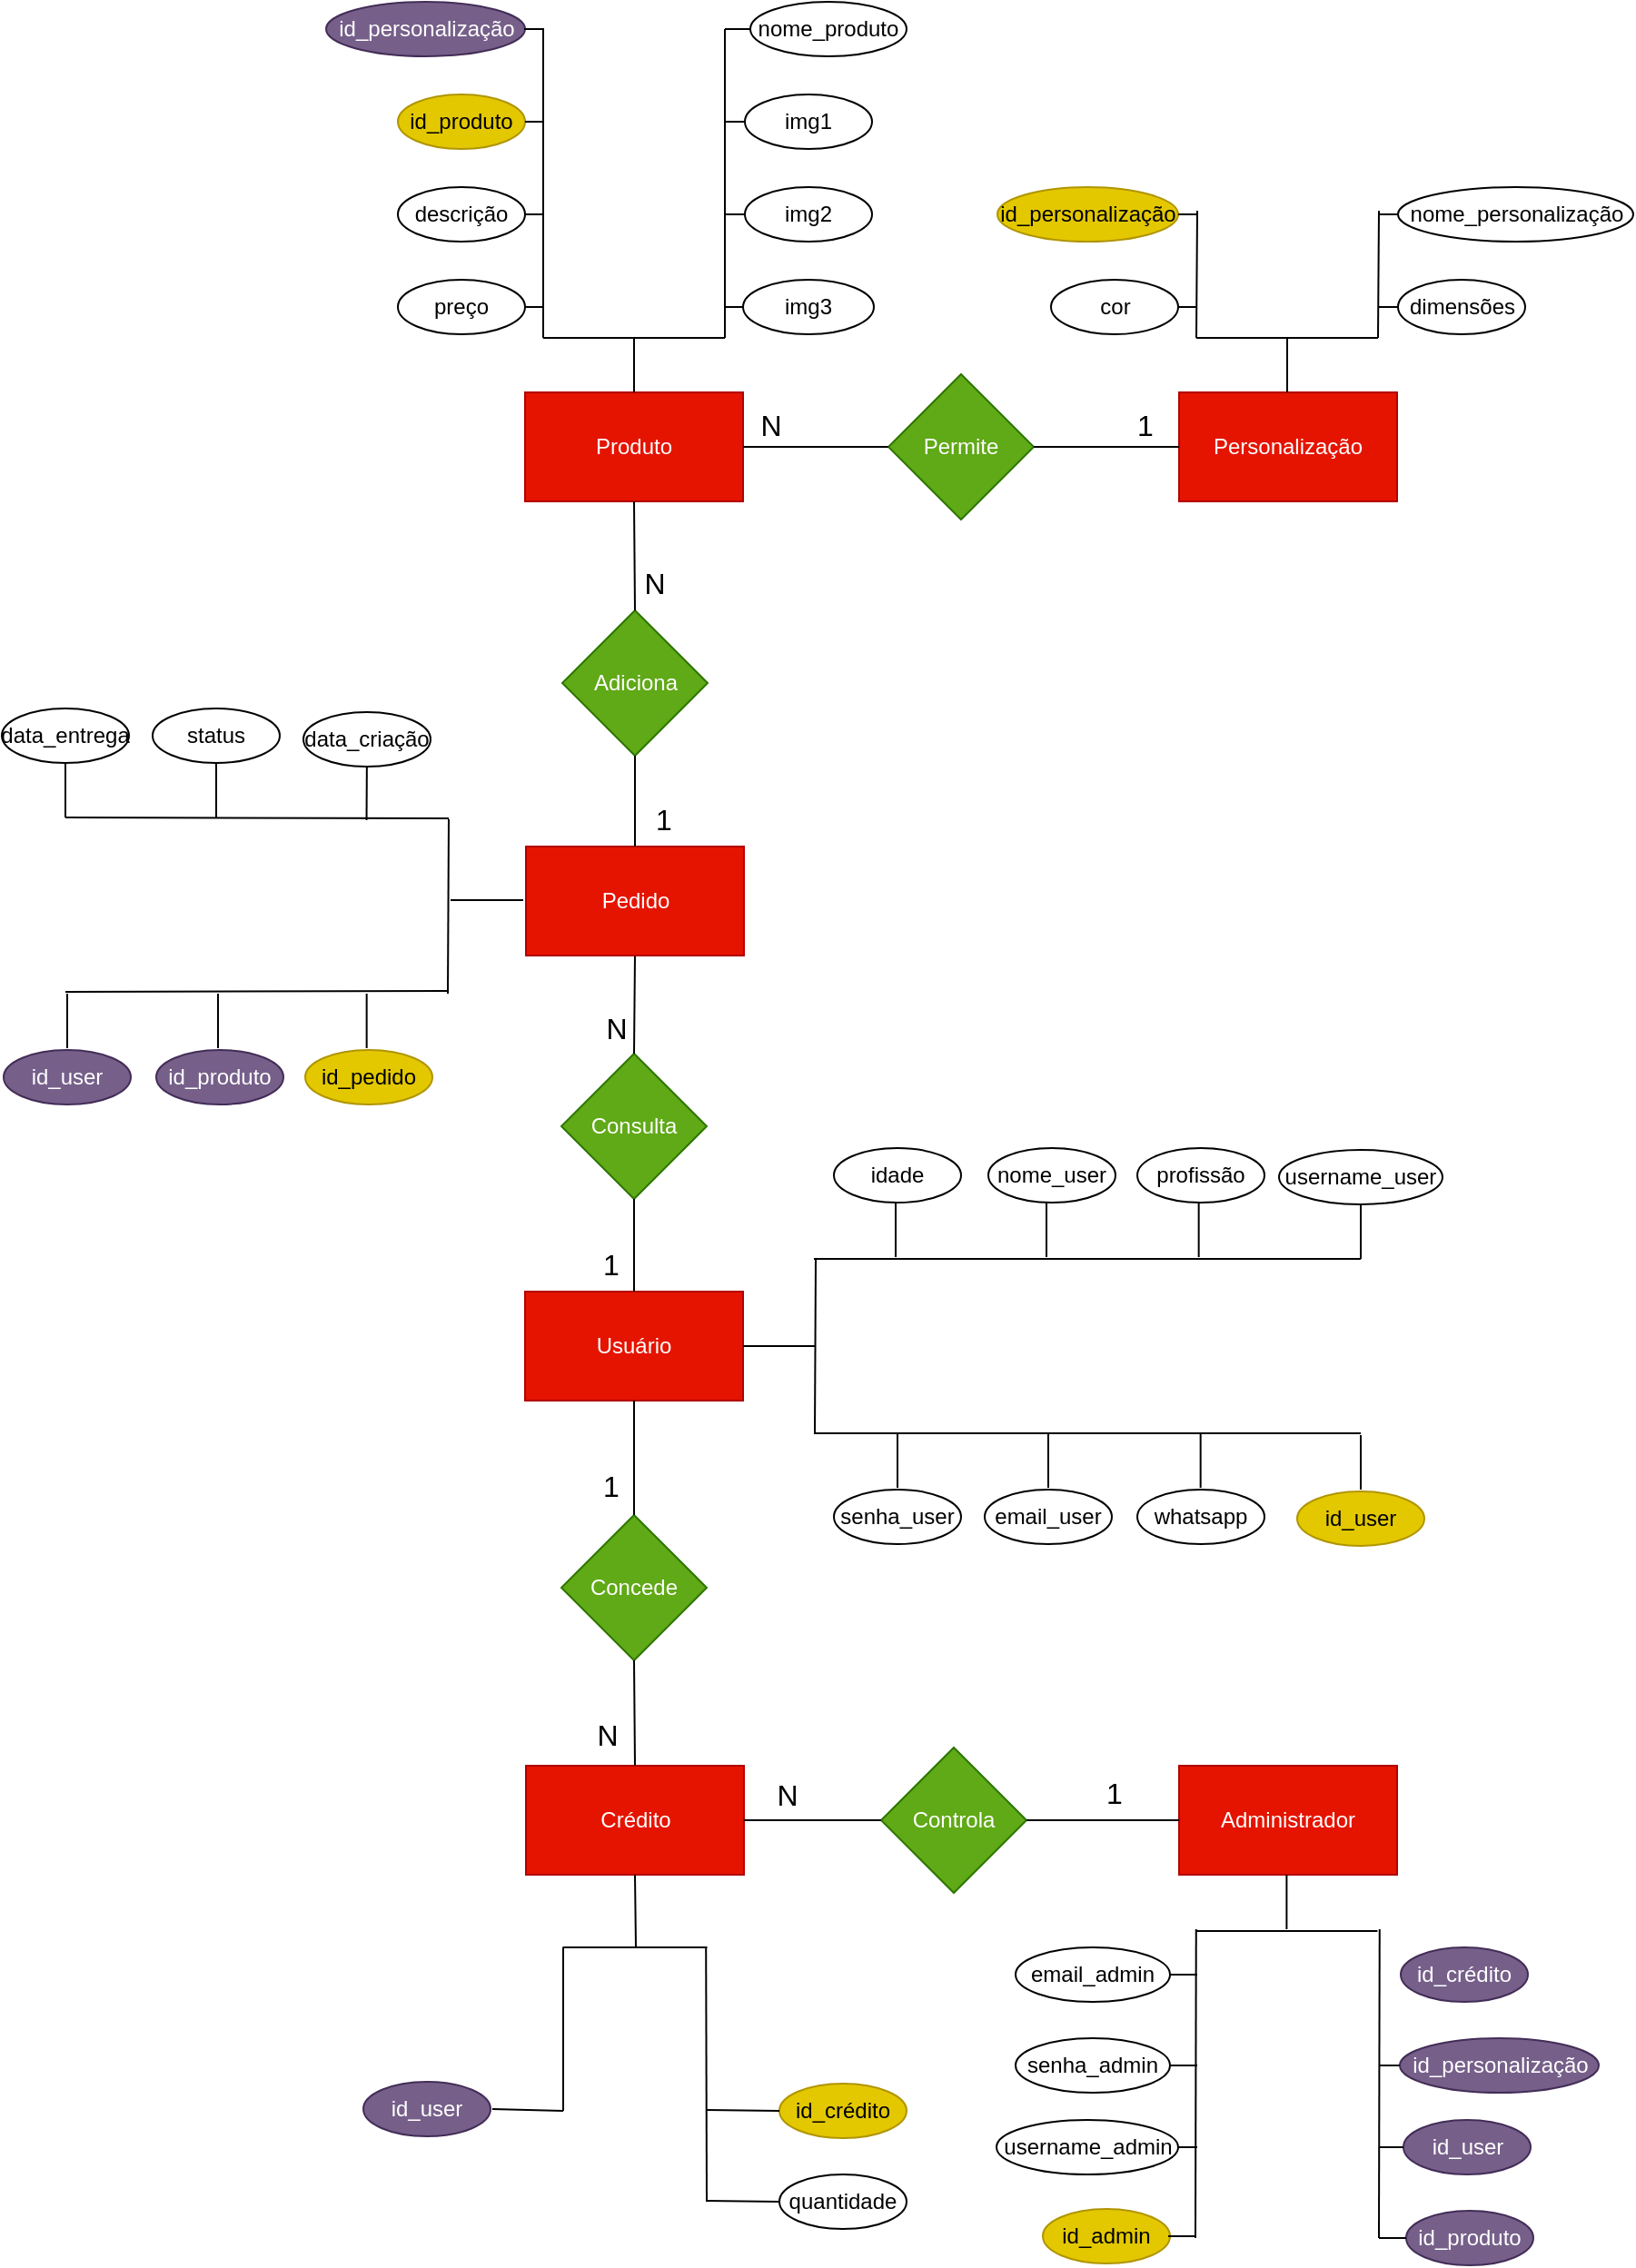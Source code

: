 <mxfile version="28.2.5">
  <diagram name="Página-1" id="x0EAJvNVMGjAKTITFKiO">
    <mxGraphModel dx="1438" dy="690" grid="1" gridSize="10" guides="1" tooltips="1" connect="1" arrows="1" fold="1" page="1" pageScale="1" pageWidth="827" pageHeight="1169" math="0" shadow="0">
      <root>
        <mxCell id="0" />
        <mxCell id="1" parent="0" />
        <mxCell id="lmmOF3_pl6mlVUFm9OXF-2" value="Produto" style="rounded=0;whiteSpace=wrap;html=1;fillColor=#e51400;fontColor=#ffffff;strokeColor=#B20000;" parent="1" vertex="1">
          <mxGeometry x="129" y="290" width="120" height="60" as="geometry" />
        </mxCell>
        <mxCell id="lmmOF3_pl6mlVUFm9OXF-3" value="Permite" style="rhombus;whiteSpace=wrap;html=1;fillColor=#60a917;fontColor=#ffffff;strokeColor=#2D7600;" parent="1" vertex="1">
          <mxGeometry x="329" y="280" width="80" height="80" as="geometry" />
        </mxCell>
        <mxCell id="lmmOF3_pl6mlVUFm9OXF-4" value="Personalização" style="rounded=0;whiteSpace=wrap;html=1;fillColor=#e51400;fontColor=#ffffff;strokeColor=#B20000;" parent="1" vertex="1">
          <mxGeometry x="489" y="290" width="120" height="60" as="geometry" />
        </mxCell>
        <mxCell id="lmmOF3_pl6mlVUFm9OXF-6" value="" style="endArrow=none;html=1;rounded=0;fontSize=12;startSize=8;endSize=8;curved=1;exitX=1;exitY=0.5;exitDx=0;exitDy=0;entryX=0;entryY=0.5;entryDx=0;entryDy=0;" parent="1" source="lmmOF3_pl6mlVUFm9OXF-2" target="lmmOF3_pl6mlVUFm9OXF-3" edge="1">
          <mxGeometry width="50" height="50" relative="1" as="geometry">
            <mxPoint x="379" y="430" as="sourcePoint" />
            <mxPoint x="429" y="380" as="targetPoint" />
          </mxGeometry>
        </mxCell>
        <mxCell id="lmmOF3_pl6mlVUFm9OXF-7" value="" style="endArrow=none;html=1;rounded=0;fontSize=12;startSize=8;endSize=8;curved=1;exitX=1;exitY=0.5;exitDx=0;exitDy=0;entryX=0;entryY=0.5;entryDx=0;entryDy=0;" parent="1" source="lmmOF3_pl6mlVUFm9OXF-3" target="lmmOF3_pl6mlVUFm9OXF-4" edge="1">
          <mxGeometry width="50" height="50" relative="1" as="geometry">
            <mxPoint x="379" y="430" as="sourcePoint" />
            <mxPoint x="429" y="380" as="targetPoint" />
          </mxGeometry>
        </mxCell>
        <mxCell id="lmmOF3_pl6mlVUFm9OXF-8" value="id_produto" style="ellipse;whiteSpace=wrap;html=1;fillColor=#e3c800;fontColor=#000000;strokeColor=#B09500;" parent="1" vertex="1">
          <mxGeometry x="59" y="126" width="70" height="30" as="geometry" />
        </mxCell>
        <mxCell id="lmmOF3_pl6mlVUFm9OXF-10" value="descrição" style="ellipse;whiteSpace=wrap;html=1;" parent="1" vertex="1">
          <mxGeometry x="59" y="177" width="70" height="30" as="geometry" />
        </mxCell>
        <mxCell id="lmmOF3_pl6mlVUFm9OXF-12" value="preço" style="ellipse;whiteSpace=wrap;html=1;" parent="1" vertex="1">
          <mxGeometry x="59" y="228" width="70" height="30" as="geometry" />
        </mxCell>
        <mxCell id="lmmOF3_pl6mlVUFm9OXF-15" value="" style="endArrow=none;html=1;rounded=0;fontSize=12;startSize=8;endSize=8;curved=1;exitX=0.5;exitY=0;exitDx=0;exitDy=0;" parent="1" source="lmmOF3_pl6mlVUFm9OXF-2" edge="1">
          <mxGeometry width="50" height="50" relative="1" as="geometry">
            <mxPoint x="379" y="340" as="sourcePoint" />
            <mxPoint x="189" y="260" as="targetPoint" />
          </mxGeometry>
        </mxCell>
        <mxCell id="lmmOF3_pl6mlVUFm9OXF-16" value="" style="endArrow=none;html=1;rounded=0;fontSize=12;startSize=8;endSize=8;curved=1;" parent="1" edge="1">
          <mxGeometry width="50" height="50" relative="1" as="geometry">
            <mxPoint x="239" y="260" as="sourcePoint" />
            <mxPoint x="139" y="260" as="targetPoint" />
          </mxGeometry>
        </mxCell>
        <mxCell id="lmmOF3_pl6mlVUFm9OXF-17" value="" style="endArrow=none;html=1;rounded=0;fontSize=12;startSize=8;endSize=8;curved=1;" parent="1" edge="1">
          <mxGeometry width="50" height="50" relative="1" as="geometry">
            <mxPoint x="139" y="260" as="sourcePoint" />
            <mxPoint x="139" y="90" as="targetPoint" />
          </mxGeometry>
        </mxCell>
        <mxCell id="lmmOF3_pl6mlVUFm9OXF-18" style="edgeStyle=none;curved=1;rounded=0;orthogonalLoop=1;jettySize=auto;html=1;exitX=0;exitY=1;exitDx=0;exitDy=0;fontSize=12;startSize=8;endSize=8;" parent="1" source="lmmOF3_pl6mlVUFm9OXF-12" target="lmmOF3_pl6mlVUFm9OXF-12" edge="1">
          <mxGeometry relative="1" as="geometry" />
        </mxCell>
        <mxCell id="lmmOF3_pl6mlVUFm9OXF-22" value="" style="endArrow=none;html=1;rounded=0;fontSize=12;startSize=8;endSize=8;curved=1;" parent="1" edge="1">
          <mxGeometry width="50" height="50" relative="1" as="geometry">
            <mxPoint x="239" y="260" as="sourcePoint" />
            <mxPoint x="239" y="90" as="targetPoint" />
          </mxGeometry>
        </mxCell>
        <mxCell id="lmmOF3_pl6mlVUFm9OXF-24" value="" style="endArrow=none;html=1;rounded=0;fontSize=12;startSize=8;endSize=8;curved=1;exitX=1;exitY=0.5;exitDx=0;exitDy=0;" parent="1" source="lmmOF3_pl6mlVUFm9OXF-8" edge="1">
          <mxGeometry width="50" height="50" relative="1" as="geometry">
            <mxPoint x="379" y="236" as="sourcePoint" />
            <mxPoint x="139" y="141" as="targetPoint" />
          </mxGeometry>
        </mxCell>
        <mxCell id="lmmOF3_pl6mlVUFm9OXF-27" value="" style="endArrow=none;html=1;rounded=0;fontSize=12;startSize=8;endSize=8;curved=1;exitX=1;exitY=0.5;exitDx=0;exitDy=0;" parent="1" source="lmmOF3_pl6mlVUFm9OXF-10" edge="1">
          <mxGeometry width="50" height="50" relative="1" as="geometry">
            <mxPoint x="119" y="190" as="sourcePoint" />
            <mxPoint x="139" y="192" as="targetPoint" />
          </mxGeometry>
        </mxCell>
        <mxCell id="lmmOF3_pl6mlVUFm9OXF-28" value="" style="endArrow=none;html=1;rounded=0;fontSize=12;startSize=8;endSize=8;curved=1;exitX=1;exitY=0.5;exitDx=0;exitDy=0;" parent="1" source="lmmOF3_pl6mlVUFm9OXF-12" edge="1">
          <mxGeometry width="50" height="50" relative="1" as="geometry">
            <mxPoint x="109" y="230" as="sourcePoint" />
            <mxPoint x="139" y="243" as="targetPoint" />
          </mxGeometry>
        </mxCell>
        <mxCell id="lmmOF3_pl6mlVUFm9OXF-29" value="img1" style="ellipse;whiteSpace=wrap;html=1;" parent="1" vertex="1">
          <mxGeometry x="250" y="126" width="70" height="30" as="geometry" />
        </mxCell>
        <mxCell id="lmmOF3_pl6mlVUFm9OXF-30" value="img2" style="ellipse;whiteSpace=wrap;html=1;" parent="1" vertex="1">
          <mxGeometry x="250" y="177" width="70" height="30" as="geometry" />
        </mxCell>
        <mxCell id="lmmOF3_pl6mlVUFm9OXF-31" value="img3" style="ellipse;whiteSpace=wrap;html=1;" parent="1" vertex="1">
          <mxGeometry x="249" y="228" width="72" height="30" as="geometry" />
        </mxCell>
        <mxCell id="lmmOF3_pl6mlVUFm9OXF-35" value="" style="endArrow=none;html=1;rounded=0;fontSize=12;startSize=8;endSize=8;curved=1;entryX=0;entryY=0.5;entryDx=0;entryDy=0;" parent="1" target="lmmOF3_pl6mlVUFm9OXF-29" edge="1">
          <mxGeometry width="50" height="50" relative="1" as="geometry">
            <mxPoint x="239" y="141" as="sourcePoint" />
            <mxPoint x="289" y="190" as="targetPoint" />
          </mxGeometry>
        </mxCell>
        <mxCell id="lmmOF3_pl6mlVUFm9OXF-36" value="" style="endArrow=none;html=1;rounded=0;fontSize=12;startSize=8;endSize=8;curved=1;entryX=0;entryY=0.5;entryDx=0;entryDy=0;" parent="1" target="lmmOF3_pl6mlVUFm9OXF-30" edge="1">
          <mxGeometry width="50" height="50" relative="1" as="geometry">
            <mxPoint x="239" y="192" as="sourcePoint" />
            <mxPoint x="289" y="190" as="targetPoint" />
          </mxGeometry>
        </mxCell>
        <mxCell id="lmmOF3_pl6mlVUFm9OXF-37" value="" style="endArrow=none;html=1;rounded=0;fontSize=12;startSize=8;endSize=8;curved=1;entryX=0;entryY=0.5;entryDx=0;entryDy=0;" parent="1" target="lmmOF3_pl6mlVUFm9OXF-31" edge="1">
          <mxGeometry width="50" height="50" relative="1" as="geometry">
            <mxPoint x="239" y="243" as="sourcePoint" />
            <mxPoint x="289" y="190" as="targetPoint" />
          </mxGeometry>
        </mxCell>
        <mxCell id="lmmOF3_pl6mlVUFm9OXF-39" value="id_personalização" style="ellipse;whiteSpace=wrap;html=1;fillColor=#e3c800;fontColor=#000000;strokeColor=#B09500;" parent="1" vertex="1">
          <mxGeometry x="389" y="177" width="99.5" height="30" as="geometry" />
        </mxCell>
        <mxCell id="lmmOF3_pl6mlVUFm9OXF-40" value="cor" style="ellipse;whiteSpace=wrap;html=1;" parent="1" vertex="1">
          <mxGeometry x="418.5" y="228" width="70" height="30" as="geometry" />
        </mxCell>
        <mxCell id="lmmOF3_pl6mlVUFm9OXF-41" value="" style="endArrow=none;html=1;rounded=0;fontSize=12;startSize=8;endSize=8;curved=1;exitX=0.5;exitY=0;exitDx=0;exitDy=0;" parent="1" edge="1">
          <mxGeometry width="50" height="50" relative="1" as="geometry">
            <mxPoint x="548.5" y="290" as="sourcePoint" />
            <mxPoint x="548.5" y="260" as="targetPoint" />
          </mxGeometry>
        </mxCell>
        <mxCell id="lmmOF3_pl6mlVUFm9OXF-42" value="" style="endArrow=none;html=1;rounded=0;fontSize=12;startSize=8;endSize=8;curved=1;" parent="1" edge="1">
          <mxGeometry width="50" height="50" relative="1" as="geometry">
            <mxPoint x="598.5" y="260" as="sourcePoint" />
            <mxPoint x="498.5" y="260" as="targetPoint" />
          </mxGeometry>
        </mxCell>
        <mxCell id="lmmOF3_pl6mlVUFm9OXF-43" value="" style="endArrow=none;html=1;rounded=0;fontSize=12;startSize=8;endSize=8;curved=1;" parent="1" edge="1">
          <mxGeometry width="50" height="50" relative="1" as="geometry">
            <mxPoint x="498.5" y="260" as="sourcePoint" />
            <mxPoint x="499" y="190" as="targetPoint" />
          </mxGeometry>
        </mxCell>
        <mxCell id="lmmOF3_pl6mlVUFm9OXF-44" style="edgeStyle=none;curved=1;rounded=0;orthogonalLoop=1;jettySize=auto;html=1;exitX=0;exitY=1;exitDx=0;exitDy=0;fontSize=12;startSize=8;endSize=8;" parent="1" source="lmmOF3_pl6mlVUFm9OXF-40" target="lmmOF3_pl6mlVUFm9OXF-40" edge="1">
          <mxGeometry relative="1" as="geometry" />
        </mxCell>
        <mxCell id="lmmOF3_pl6mlVUFm9OXF-45" value="" style="endArrow=none;html=1;rounded=0;fontSize=12;startSize=8;endSize=8;curved=1;" parent="1" edge="1">
          <mxGeometry width="50" height="50" relative="1" as="geometry">
            <mxPoint x="598.5" y="260" as="sourcePoint" />
            <mxPoint x="599" y="190" as="targetPoint" />
          </mxGeometry>
        </mxCell>
        <mxCell id="lmmOF3_pl6mlVUFm9OXF-47" value="" style="endArrow=none;html=1;rounded=0;fontSize=12;startSize=8;endSize=8;curved=1;exitX=1;exitY=0.5;exitDx=0;exitDy=0;" parent="1" source="lmmOF3_pl6mlVUFm9OXF-39" edge="1">
          <mxGeometry width="50" height="50" relative="1" as="geometry">
            <mxPoint x="478.5" y="190" as="sourcePoint" />
            <mxPoint x="498.5" y="192" as="targetPoint" />
          </mxGeometry>
        </mxCell>
        <mxCell id="lmmOF3_pl6mlVUFm9OXF-48" value="" style="endArrow=none;html=1;rounded=0;fontSize=12;startSize=8;endSize=8;curved=1;exitX=1;exitY=0.5;exitDx=0;exitDy=0;" parent="1" source="lmmOF3_pl6mlVUFm9OXF-40" edge="1">
          <mxGeometry width="50" height="50" relative="1" as="geometry">
            <mxPoint x="468.5" y="230" as="sourcePoint" />
            <mxPoint x="498.5" y="243" as="targetPoint" />
          </mxGeometry>
        </mxCell>
        <mxCell id="lmmOF3_pl6mlVUFm9OXF-49" value="id_personalização" style="ellipse;whiteSpace=wrap;html=1;fillColor=#76608a;fontColor=#ffffff;strokeColor=#432D57;" parent="1" vertex="1">
          <mxGeometry x="19.5" y="75" width="109.5" height="30" as="geometry" />
        </mxCell>
        <mxCell id="lmmOF3_pl6mlVUFm9OXF-50" value="nome_personalização" style="ellipse;whiteSpace=wrap;html=1;" parent="1" vertex="1">
          <mxGeometry x="609.5" y="177" width="129.5" height="30" as="geometry" />
        </mxCell>
        <mxCell id="lmmOF3_pl6mlVUFm9OXF-51" value="dimensões" style="ellipse;whiteSpace=wrap;html=1;" parent="1" vertex="1">
          <mxGeometry x="609.5" y="228" width="70" height="30" as="geometry" />
        </mxCell>
        <mxCell id="lmmOF3_pl6mlVUFm9OXF-52" value="" style="endArrow=none;html=1;rounded=0;fontSize=12;startSize=8;endSize=8;curved=1;entryX=0;entryY=0.5;entryDx=0;entryDy=0;" parent="1" edge="1">
          <mxGeometry width="50" height="50" relative="1" as="geometry">
            <mxPoint x="128.5" y="90" as="sourcePoint" />
            <mxPoint x="139.5" y="90" as="targetPoint" />
          </mxGeometry>
        </mxCell>
        <mxCell id="lmmOF3_pl6mlVUFm9OXF-53" value="" style="endArrow=none;html=1;rounded=0;fontSize=12;startSize=8;endSize=8;curved=1;entryX=0;entryY=0.5;entryDx=0;entryDy=0;" parent="1" target="lmmOF3_pl6mlVUFm9OXF-50" edge="1">
          <mxGeometry width="50" height="50" relative="1" as="geometry">
            <mxPoint x="598.5" y="192" as="sourcePoint" />
            <mxPoint x="648.5" y="190" as="targetPoint" />
          </mxGeometry>
        </mxCell>
        <mxCell id="lmmOF3_pl6mlVUFm9OXF-54" value="" style="endArrow=none;html=1;rounded=0;fontSize=12;startSize=8;endSize=8;curved=1;entryX=0;entryY=0.5;entryDx=0;entryDy=0;" parent="1" target="lmmOF3_pl6mlVUFm9OXF-51" edge="1">
          <mxGeometry width="50" height="50" relative="1" as="geometry">
            <mxPoint x="598.5" y="243" as="sourcePoint" />
            <mxPoint x="648.5" y="190" as="targetPoint" />
          </mxGeometry>
        </mxCell>
        <mxCell id="lmmOF3_pl6mlVUFm9OXF-56" value="Crédito" style="rounded=0;whiteSpace=wrap;html=1;fillColor=#e51400;fontColor=#ffffff;strokeColor=#B20000;" parent="1" vertex="1">
          <mxGeometry x="129.5" y="1046" width="120" height="60" as="geometry" />
        </mxCell>
        <mxCell id="lmmOF3_pl6mlVUFm9OXF-57" value="Administrador" style="rounded=0;whiteSpace=wrap;html=1;fillColor=#e51400;fontColor=#ffffff;strokeColor=#B20000;" parent="1" vertex="1">
          <mxGeometry x="489" y="1046" width="120" height="60" as="geometry" />
        </mxCell>
        <mxCell id="lmmOF3_pl6mlVUFm9OXF-58" value="Usuário" style="rounded=0;whiteSpace=wrap;html=1;fillColor=#e51400;fontColor=#ffffff;strokeColor=#B20000;" parent="1" vertex="1">
          <mxGeometry x="129" y="785" width="120" height="60" as="geometry" />
        </mxCell>
        <mxCell id="lmmOF3_pl6mlVUFm9OXF-59" value="Consulta" style="rhombus;whiteSpace=wrap;html=1;fillColor=#60a917;fontColor=#ffffff;strokeColor=#2D7600;" parent="1" vertex="1">
          <mxGeometry x="149" y="654" width="80" height="80" as="geometry" />
        </mxCell>
        <mxCell id="lmmOF3_pl6mlVUFm9OXF-60" value="Concede" style="rhombus;whiteSpace=wrap;html=1;fillColor=#60a917;fontColor=#ffffff;strokeColor=#2D7600;" parent="1" vertex="1">
          <mxGeometry x="149" y="908" width="80" height="80" as="geometry" />
        </mxCell>
        <mxCell id="lmmOF3_pl6mlVUFm9OXF-61" value="Controla" style="rhombus;whiteSpace=wrap;html=1;fillColor=#60a917;fontColor=#ffffff;strokeColor=#2D7600;" parent="1" vertex="1">
          <mxGeometry x="325" y="1036" width="80" height="80" as="geometry" />
        </mxCell>
        <mxCell id="lmmOF3_pl6mlVUFm9OXF-62" value="" style="endArrow=none;html=1;rounded=0;fontSize=12;startSize=8;endSize=8;curved=1;exitX=0.5;exitY=0;exitDx=0;exitDy=0;entryX=0.5;entryY=1;entryDx=0;entryDy=0;" parent="1" source="lmmOF3_pl6mlVUFm9OXF-59" target="lmmOF3_pl6mlVUFm9OXF-144" edge="1">
          <mxGeometry width="50" height="50" relative="1" as="geometry">
            <mxPoint x="369" y="470" as="sourcePoint" />
            <mxPoint x="419" y="420" as="targetPoint" />
          </mxGeometry>
        </mxCell>
        <mxCell id="lmmOF3_pl6mlVUFm9OXF-63" value="" style="endArrow=none;html=1;rounded=0;fontSize=12;startSize=8;endSize=8;curved=1;exitX=0.5;exitY=1;exitDx=0;exitDy=0;entryX=0.5;entryY=0;entryDx=0;entryDy=0;" parent="1" source="lmmOF3_pl6mlVUFm9OXF-59" target="lmmOF3_pl6mlVUFm9OXF-58" edge="1">
          <mxGeometry width="50" height="50" relative="1" as="geometry">
            <mxPoint x="369" y="716" as="sourcePoint" />
            <mxPoint x="419" y="666" as="targetPoint" />
          </mxGeometry>
        </mxCell>
        <mxCell id="lmmOF3_pl6mlVUFm9OXF-64" value="" style="endArrow=none;html=1;rounded=0;fontSize=12;startSize=8;endSize=8;curved=1;exitX=0.5;exitY=0;exitDx=0;exitDy=0;entryX=0.5;entryY=1;entryDx=0;entryDy=0;" parent="1" source="lmmOF3_pl6mlVUFm9OXF-60" target="lmmOF3_pl6mlVUFm9OXF-58" edge="1">
          <mxGeometry width="50" height="50" relative="1" as="geometry">
            <mxPoint x="369" y="946" as="sourcePoint" />
            <mxPoint x="419" y="896" as="targetPoint" />
          </mxGeometry>
        </mxCell>
        <mxCell id="lmmOF3_pl6mlVUFm9OXF-65" value="" style="endArrow=none;html=1;rounded=0;fontSize=12;startSize=8;endSize=8;curved=1;exitX=0.5;exitY=1;exitDx=0;exitDy=0;entryX=0.5;entryY=0;entryDx=0;entryDy=0;" parent="1" source="lmmOF3_pl6mlVUFm9OXF-60" target="lmmOF3_pl6mlVUFm9OXF-56" edge="1">
          <mxGeometry width="50" height="50" relative="1" as="geometry">
            <mxPoint x="369" y="946" as="sourcePoint" />
            <mxPoint x="419" y="896" as="targetPoint" />
          </mxGeometry>
        </mxCell>
        <mxCell id="lmmOF3_pl6mlVUFm9OXF-66" value="" style="endArrow=none;html=1;rounded=0;fontSize=12;startSize=8;endSize=8;curved=1;exitX=1;exitY=0.5;exitDx=0;exitDy=0;entryX=0;entryY=0.5;entryDx=0;entryDy=0;" parent="1" source="lmmOF3_pl6mlVUFm9OXF-56" target="lmmOF3_pl6mlVUFm9OXF-61" edge="1">
          <mxGeometry width="50" height="50" relative="1" as="geometry">
            <mxPoint x="369" y="946" as="sourcePoint" />
            <mxPoint x="419" y="896" as="targetPoint" />
          </mxGeometry>
        </mxCell>
        <mxCell id="lmmOF3_pl6mlVUFm9OXF-67" value="" style="endArrow=none;html=1;rounded=0;fontSize=12;startSize=8;endSize=8;curved=1;exitX=1;exitY=0.5;exitDx=0;exitDy=0;entryX=0;entryY=0.5;entryDx=0;entryDy=0;" parent="1" source="lmmOF3_pl6mlVUFm9OXF-61" target="lmmOF3_pl6mlVUFm9OXF-57" edge="1">
          <mxGeometry width="50" height="50" relative="1" as="geometry">
            <mxPoint x="369" y="946" as="sourcePoint" />
            <mxPoint x="419" y="896" as="targetPoint" />
          </mxGeometry>
        </mxCell>
        <mxCell id="lmmOF3_pl6mlVUFm9OXF-68" value="N" style="text;html=1;align=center;verticalAlign=middle;resizable=0;points=[];autosize=1;strokeColor=none;fillColor=none;fontSize=16;" parent="1" vertex="1">
          <mxGeometry x="253" y="1047" width="40" height="30" as="geometry" />
        </mxCell>
        <mxCell id="lmmOF3_pl6mlVUFm9OXF-69" value="1" style="text;html=1;align=center;verticalAlign=middle;resizable=0;points=[];autosize=1;strokeColor=none;fillColor=none;fontSize=16;" parent="1" vertex="1">
          <mxGeometry x="438" y="1046" width="30" height="30" as="geometry" />
        </mxCell>
        <mxCell id="lmmOF3_pl6mlVUFm9OXF-70" value="N" style="text;html=1;align=center;verticalAlign=middle;resizable=0;points=[];autosize=1;strokeColor=none;fillColor=none;fontSize=16;" parent="1" vertex="1">
          <mxGeometry x="154" y="1014" width="40" height="30" as="geometry" />
        </mxCell>
        <mxCell id="lmmOF3_pl6mlVUFm9OXF-71" value="1" style="text;html=1;align=center;verticalAlign=middle;resizable=0;points=[];autosize=1;strokeColor=none;fillColor=none;fontSize=16;" parent="1" vertex="1">
          <mxGeometry x="161" y="877" width="30" height="30" as="geometry" />
        </mxCell>
        <mxCell id="lmmOF3_pl6mlVUFm9OXF-72" value="1" style="text;html=1;align=center;verticalAlign=middle;resizable=0;points=[];autosize=1;strokeColor=none;fillColor=none;fontSize=16;" parent="1" vertex="1">
          <mxGeometry x="161" y="755" width="30" height="30" as="geometry" />
        </mxCell>
        <mxCell id="lmmOF3_pl6mlVUFm9OXF-73" value="N" style="text;html=1;align=center;verticalAlign=middle;resizable=0;points=[];autosize=1;strokeColor=none;fillColor=none;fontSize=16;" parent="1" vertex="1">
          <mxGeometry x="159" y="625" width="40" height="30" as="geometry" />
        </mxCell>
        <mxCell id="lmmOF3_pl6mlVUFm9OXF-74" value="N" style="text;html=1;align=center;verticalAlign=middle;resizable=0;points=[];autosize=1;strokeColor=none;fillColor=none;fontSize=16;" parent="1" vertex="1">
          <mxGeometry x="244" y="293" width="40" height="30" as="geometry" />
        </mxCell>
        <mxCell id="lmmOF3_pl6mlVUFm9OXF-75" value="1" style="text;html=1;align=center;verticalAlign=middle;resizable=0;points=[];autosize=1;strokeColor=none;fillColor=none;fontSize=16;" parent="1" vertex="1">
          <mxGeometry x="455" y="293" width="30" height="30" as="geometry" />
        </mxCell>
        <mxCell id="lmmOF3_pl6mlVUFm9OXF-77" value="" style="endArrow=none;html=1;rounded=0;fontSize=12;startSize=8;endSize=8;curved=1;exitX=0.5;exitY=1;exitDx=0;exitDy=0;" parent="1" source="lmmOF3_pl6mlVUFm9OXF-56" edge="1">
          <mxGeometry width="50" height="50" relative="1" as="geometry">
            <mxPoint x="191" y="1136" as="sourcePoint" />
            <mxPoint x="190" y="1146" as="targetPoint" />
          </mxGeometry>
        </mxCell>
        <mxCell id="lmmOF3_pl6mlVUFm9OXF-78" value="" style="endArrow=none;html=1;rounded=0;fontSize=12;startSize=8;endSize=8;curved=1;" parent="1" edge="1">
          <mxGeometry width="50" height="50" relative="1" as="geometry">
            <mxPoint x="229.25" y="1146" as="sourcePoint" />
            <mxPoint x="149.75" y="1146" as="targetPoint" />
          </mxGeometry>
        </mxCell>
        <mxCell id="lmmOF3_pl6mlVUFm9OXF-80" value="" style="endArrow=none;html=1;rounded=0;fontSize=12;startSize=8;endSize=8;curved=1;" parent="1" edge="1">
          <mxGeometry width="50" height="50" relative="1" as="geometry">
            <mxPoint x="150" y="1146" as="sourcePoint" />
            <mxPoint x="150" y="1236" as="targetPoint" />
          </mxGeometry>
        </mxCell>
        <mxCell id="lmmOF3_pl6mlVUFm9OXF-81" value="" style="endArrow=none;html=1;rounded=0;fontSize=12;startSize=8;endSize=8;curved=1;" parent="1" edge="1">
          <mxGeometry width="50" height="50" relative="1" as="geometry">
            <mxPoint x="228.6" y="1146" as="sourcePoint" />
            <mxPoint x="229" y="1286" as="targetPoint" />
          </mxGeometry>
        </mxCell>
        <mxCell id="lmmOF3_pl6mlVUFm9OXF-82" value="id_user" style="ellipse;whiteSpace=wrap;html=1;fillColor=#76608a;fontColor=#ffffff;strokeColor=#432D57;" parent="1" vertex="1">
          <mxGeometry x="40" y="1220" width="70" height="30" as="geometry" />
        </mxCell>
        <mxCell id="lmmOF3_pl6mlVUFm9OXF-83" value="id_crédito" style="ellipse;whiteSpace=wrap;html=1;fillColor=#e3c800;fontColor=#000000;strokeColor=#B09500;" parent="1" vertex="1">
          <mxGeometry x="269" y="1221" width="70" height="30" as="geometry" />
        </mxCell>
        <mxCell id="lmmOF3_pl6mlVUFm9OXF-85" value="" style="endArrow=none;html=1;rounded=0;fontSize=12;startSize=8;endSize=8;curved=1;entryX=1;entryY=0.5;entryDx=0;entryDy=0;" parent="1" target="lmmOF3_pl6mlVUFm9OXF-58" edge="1">
          <mxGeometry width="50" height="50" relative="1" as="geometry">
            <mxPoint x="289" y="815" as="sourcePoint" />
            <mxPoint x="439" y="1006" as="targetPoint" />
          </mxGeometry>
        </mxCell>
        <mxCell id="lmmOF3_pl6mlVUFm9OXF-86" value="" style="endArrow=none;html=1;rounded=0;fontSize=12;startSize=8;endSize=8;curved=1;" parent="1" edge="1">
          <mxGeometry width="50" height="50" relative="1" as="geometry">
            <mxPoint x="288.5" y="863" as="sourcePoint" />
            <mxPoint x="289" y="767" as="targetPoint" />
          </mxGeometry>
        </mxCell>
        <mxCell id="lmmOF3_pl6mlVUFm9OXF-87" value="id_user" style="ellipse;whiteSpace=wrap;html=1;fillColor=#e3c800;fontColor=#000000;strokeColor=#B09500;" parent="1" vertex="1">
          <mxGeometry x="554" y="895" width="70" height="30" as="geometry" />
        </mxCell>
        <mxCell id="lmmOF3_pl6mlVUFm9OXF-88" value="email_user" style="ellipse;whiteSpace=wrap;html=1;" parent="1" vertex="1">
          <mxGeometry x="382" y="894" width="70" height="30" as="geometry" />
        </mxCell>
        <mxCell id="lmmOF3_pl6mlVUFm9OXF-89" value="nome_user" style="ellipse;whiteSpace=wrap;html=1;" parent="1" vertex="1">
          <mxGeometry x="384" y="706" width="70" height="30" as="geometry" />
        </mxCell>
        <mxCell id="lmmOF3_pl6mlVUFm9OXF-90" value="whatsapp" style="ellipse;whiteSpace=wrap;html=1;" parent="1" vertex="1">
          <mxGeometry x="466" y="894" width="70" height="30" as="geometry" />
        </mxCell>
        <mxCell id="lmmOF3_pl6mlVUFm9OXF-91" value="senha_user" style="ellipse;whiteSpace=wrap;html=1;" parent="1" vertex="1">
          <mxGeometry x="299" y="894" width="70" height="30" as="geometry" />
        </mxCell>
        <mxCell id="lmmOF3_pl6mlVUFm9OXF-92" value="idade" style="ellipse;whiteSpace=wrap;html=1;" parent="1" vertex="1">
          <mxGeometry x="299" y="706" width="70" height="30" as="geometry" />
        </mxCell>
        <mxCell id="lmmOF3_pl6mlVUFm9OXF-95" value="nome_produto" style="ellipse;whiteSpace=wrap;html=1;" parent="1" vertex="1">
          <mxGeometry x="253" y="75" width="86" height="30" as="geometry" />
        </mxCell>
        <mxCell id="lmmOF3_pl6mlVUFm9OXF-96" value="" style="endArrow=none;html=1;rounded=0;fontSize=12;startSize=8;endSize=8;curved=1;entryX=0;entryY=0.5;entryDx=0;entryDy=0;" parent="1" target="lmmOF3_pl6mlVUFm9OXF-95" edge="1">
          <mxGeometry width="50" height="50" relative="1" as="geometry">
            <mxPoint x="239" y="90" as="sourcePoint" />
            <mxPoint x="279" y="85" as="targetPoint" />
          </mxGeometry>
        </mxCell>
        <mxCell id="lmmOF3_pl6mlVUFm9OXF-97" value="" style="endArrow=none;html=1;rounded=0;fontSize=12;startSize=8;endSize=8;curved=1;" parent="1" edge="1">
          <mxGeometry width="50" height="50" relative="1" as="geometry">
            <mxPoint x="589" y="863" as="sourcePoint" />
            <mxPoint x="288" y="863" as="targetPoint" />
          </mxGeometry>
        </mxCell>
        <mxCell id="lmmOF3_pl6mlVUFm9OXF-102" value="" style="endArrow=none;html=1;rounded=0;fontSize=12;startSize=8;endSize=8;curved=1;exitX=0.5;exitY=1;exitDx=0;exitDy=0;" parent="1" edge="1">
          <mxGeometry width="50" height="50" relative="1" as="geometry">
            <mxPoint x="334" y="863" as="sourcePoint" />
            <mxPoint x="334" y="893" as="targetPoint" />
          </mxGeometry>
        </mxCell>
        <mxCell id="lmmOF3_pl6mlVUFm9OXF-104" value="" style="endArrow=none;html=1;rounded=0;fontSize=12;startSize=8;endSize=8;curved=1;exitX=0.5;exitY=1;exitDx=0;exitDy=0;" parent="1" edge="1">
          <mxGeometry width="50" height="50" relative="1" as="geometry">
            <mxPoint x="417" y="863" as="sourcePoint" />
            <mxPoint x="417" y="893" as="targetPoint" />
          </mxGeometry>
        </mxCell>
        <mxCell id="lmmOF3_pl6mlVUFm9OXF-105" value="" style="endArrow=none;html=1;rounded=0;fontSize=12;startSize=8;endSize=8;curved=1;exitX=0.5;exitY=1;exitDx=0;exitDy=0;" parent="1" edge="1">
          <mxGeometry width="50" height="50" relative="1" as="geometry">
            <mxPoint x="500.83" y="863" as="sourcePoint" />
            <mxPoint x="500.83" y="893" as="targetPoint" />
          </mxGeometry>
        </mxCell>
        <mxCell id="lmmOF3_pl6mlVUFm9OXF-106" value="" style="endArrow=none;html=1;rounded=0;fontSize=12;startSize=8;endSize=8;curved=1;exitX=0.5;exitY=1;exitDx=0;exitDy=0;" parent="1" edge="1">
          <mxGeometry width="50" height="50" relative="1" as="geometry">
            <mxPoint x="589" y="864" as="sourcePoint" />
            <mxPoint x="589" y="894" as="targetPoint" />
          </mxGeometry>
        </mxCell>
        <mxCell id="lmmOF3_pl6mlVUFm9OXF-108" value="" style="endArrow=none;html=1;rounded=0;fontSize=12;startSize=8;endSize=8;curved=1;exitX=0.5;exitY=1;exitDx=0;exitDy=0;" parent="1" edge="1">
          <mxGeometry width="50" height="50" relative="1" as="geometry">
            <mxPoint x="333" y="736" as="sourcePoint" />
            <mxPoint x="333" y="766" as="targetPoint" />
          </mxGeometry>
        </mxCell>
        <mxCell id="lmmOF3_pl6mlVUFm9OXF-109" value="" style="endArrow=none;html=1;rounded=0;fontSize=12;startSize=8;endSize=8;curved=1;exitX=0.5;exitY=1;exitDx=0;exitDy=0;" parent="1" edge="1">
          <mxGeometry width="50" height="50" relative="1" as="geometry">
            <mxPoint x="416" y="736" as="sourcePoint" />
            <mxPoint x="416" y="766" as="targetPoint" />
          </mxGeometry>
        </mxCell>
        <mxCell id="lmmOF3_pl6mlVUFm9OXF-110" value="" style="endArrow=none;html=1;rounded=0;fontSize=12;startSize=8;endSize=8;curved=1;exitX=0.5;exitY=1;exitDx=0;exitDy=0;" parent="1" edge="1">
          <mxGeometry width="50" height="50" relative="1" as="geometry">
            <mxPoint x="499.83" y="736" as="sourcePoint" />
            <mxPoint x="499.83" y="766" as="targetPoint" />
          </mxGeometry>
        </mxCell>
        <mxCell id="lmmOF3_pl6mlVUFm9OXF-112" value="profissão" style="ellipse;whiteSpace=wrap;html=1;" parent="1" vertex="1">
          <mxGeometry x="466" y="706" width="70" height="30" as="geometry" />
        </mxCell>
        <mxCell id="lmmOF3_pl6mlVUFm9OXF-113" value="" style="endArrow=none;html=1;rounded=0;fontSize=12;startSize=8;endSize=8;curved=1;exitX=1;exitY=0.5;exitDx=0;exitDy=0;" parent="1" edge="1">
          <mxGeometry width="50" height="50" relative="1" as="geometry">
            <mxPoint x="111" y="1235" as="sourcePoint" />
            <mxPoint x="150" y="1236" as="targetPoint" />
          </mxGeometry>
        </mxCell>
        <mxCell id="lmmOF3_pl6mlVUFm9OXF-114" value="" style="endArrow=none;html=1;rounded=0;fontSize=12;startSize=8;endSize=8;curved=1;exitX=1;exitY=0.5;exitDx=0;exitDy=0;entryX=0;entryY=0.5;entryDx=0;entryDy=0;" parent="1" target="lmmOF3_pl6mlVUFm9OXF-83" edge="1">
          <mxGeometry width="50" height="50" relative="1" as="geometry">
            <mxPoint x="229" y="1235.5" as="sourcePoint" />
            <mxPoint x="268" y="1236.5" as="targetPoint" />
          </mxGeometry>
        </mxCell>
        <mxCell id="lmmOF3_pl6mlVUFm9OXF-115" value="quantidade" style="ellipse;whiteSpace=wrap;html=1;" parent="1" vertex="1">
          <mxGeometry x="269" y="1271" width="70" height="30" as="geometry" />
        </mxCell>
        <mxCell id="lmmOF3_pl6mlVUFm9OXF-116" value="" style="endArrow=none;html=1;rounded=0;fontSize=12;startSize=8;endSize=8;curved=1;exitX=1;exitY=0.5;exitDx=0;exitDy=0;entryX=0;entryY=0.5;entryDx=0;entryDy=0;" parent="1" target="lmmOF3_pl6mlVUFm9OXF-115" edge="1">
          <mxGeometry width="50" height="50" relative="1" as="geometry">
            <mxPoint x="229" y="1285.5" as="sourcePoint" />
            <mxPoint x="268" y="1286.5" as="targetPoint" />
          </mxGeometry>
        </mxCell>
        <mxCell id="lmmOF3_pl6mlVUFm9OXF-117" value="" style="endArrow=none;html=1;rounded=0;fontSize=12;startSize=8;endSize=8;curved=1;exitX=0.5;exitY=0;exitDx=0;exitDy=0;" parent="1" edge="1">
          <mxGeometry width="50" height="50" relative="1" as="geometry">
            <mxPoint x="548.2" y="1136" as="sourcePoint" />
            <mxPoint x="548.2" y="1106" as="targetPoint" />
          </mxGeometry>
        </mxCell>
        <mxCell id="lmmOF3_pl6mlVUFm9OXF-118" value="" style="endArrow=none;html=1;rounded=0;fontSize=12;startSize=8;endSize=8;curved=1;" parent="1" edge="1">
          <mxGeometry width="50" height="50" relative="1" as="geometry">
            <mxPoint x="598.2" y="1137" as="sourcePoint" />
            <mxPoint x="498.2" y="1137" as="targetPoint" />
          </mxGeometry>
        </mxCell>
        <mxCell id="lmmOF3_pl6mlVUFm9OXF-119" value="" style="endArrow=none;html=1;rounded=0;fontSize=12;startSize=8;endSize=8;curved=1;" parent="1" edge="1">
          <mxGeometry width="50" height="50" relative="1" as="geometry">
            <mxPoint x="498" y="1306" as="sourcePoint" />
            <mxPoint x="498.38" y="1136" as="targetPoint" />
          </mxGeometry>
        </mxCell>
        <mxCell id="lmmOF3_pl6mlVUFm9OXF-121" value="id_admin" style="ellipse;whiteSpace=wrap;html=1;fillColor=#e3c800;fontColor=#000000;strokeColor=#B09500;" parent="1" vertex="1">
          <mxGeometry x="414" y="1290" width="70" height="30" as="geometry" />
        </mxCell>
        <mxCell id="lmmOF3_pl6mlVUFm9OXF-123" value="username_admin" style="ellipse;whiteSpace=wrap;html=1;" parent="1" vertex="1">
          <mxGeometry x="388.5" y="1241" width="100" height="30" as="geometry" />
        </mxCell>
        <mxCell id="lmmOF3_pl6mlVUFm9OXF-124" value="email_admin" style="ellipse;whiteSpace=wrap;html=1;" parent="1" vertex="1">
          <mxGeometry x="399" y="1146" width="85" height="30" as="geometry" />
        </mxCell>
        <mxCell id="lmmOF3_pl6mlVUFm9OXF-125" value="username_user" style="ellipse;whiteSpace=wrap;html=1;" parent="1" vertex="1">
          <mxGeometry x="544" y="707" width="90" height="30" as="geometry" />
        </mxCell>
        <mxCell id="lmmOF3_pl6mlVUFm9OXF-126" value="" style="endArrow=none;html=1;rounded=0;fontSize=12;startSize=8;endSize=8;curved=1;" parent="1" edge="1">
          <mxGeometry width="50" height="50" relative="1" as="geometry">
            <mxPoint x="589" y="767" as="sourcePoint" />
            <mxPoint x="288" y="767" as="targetPoint" />
          </mxGeometry>
        </mxCell>
        <mxCell id="lmmOF3_pl6mlVUFm9OXF-127" value="" style="endArrow=none;html=1;rounded=0;fontSize=12;startSize=8;endSize=8;curved=1;exitX=0.5;exitY=1;exitDx=0;exitDy=0;" parent="1" edge="1">
          <mxGeometry width="50" height="50" relative="1" as="geometry">
            <mxPoint x="589" y="737" as="sourcePoint" />
            <mxPoint x="589" y="767" as="targetPoint" />
          </mxGeometry>
        </mxCell>
        <mxCell id="lmmOF3_pl6mlVUFm9OXF-128" value="senha_admin" style="ellipse;whiteSpace=wrap;html=1;" parent="1" vertex="1">
          <mxGeometry x="399" y="1196" width="85" height="30" as="geometry" />
        </mxCell>
        <mxCell id="lmmOF3_pl6mlVUFm9OXF-129" value="id_user" style="ellipse;whiteSpace=wrap;html=1;fillColor=#76608a;fontColor=#ffffff;strokeColor=#432D57;" parent="1" vertex="1">
          <mxGeometry x="612.5" y="1241" width="70" height="30" as="geometry" />
        </mxCell>
        <mxCell id="lmmOF3_pl6mlVUFm9OXF-130" value="id_crédito" style="ellipse;whiteSpace=wrap;html=1;fillColor=#76608a;strokeColor=#432D57;fontColor=#ffffff;" parent="1" vertex="1">
          <mxGeometry x="611" y="1146" width="70" height="30" as="geometry" />
        </mxCell>
        <mxCell id="lmmOF3_pl6mlVUFm9OXF-131" value="id_personalização" style="ellipse;whiteSpace=wrap;html=1;fillColor=#76608a;fontColor=#ffffff;strokeColor=#432D57;" parent="1" vertex="1">
          <mxGeometry x="610.5" y="1196" width="109.5" height="30" as="geometry" />
        </mxCell>
        <mxCell id="lmmOF3_pl6mlVUFm9OXF-133" value="id_produto" style="ellipse;whiteSpace=wrap;html=1;fillColor=#76608a;fontColor=#ffffff;strokeColor=#432D57;" parent="1" vertex="1">
          <mxGeometry x="614" y="1291" width="70" height="30" as="geometry" />
        </mxCell>
        <mxCell id="lmmOF3_pl6mlVUFm9OXF-135" value="" style="endArrow=none;html=1;rounded=0;fontSize=12;startSize=8;endSize=8;curved=1;" parent="1" edge="1">
          <mxGeometry width="50" height="50" relative="1" as="geometry">
            <mxPoint x="599" y="1306" as="sourcePoint" />
            <mxPoint x="599.38" y="1136" as="targetPoint" />
          </mxGeometry>
        </mxCell>
        <mxCell id="lmmOF3_pl6mlVUFm9OXF-136" value="" style="endArrow=none;html=1;rounded=0;fontSize=12;startSize=8;endSize=8;curved=1;entryX=1;entryY=0.5;entryDx=0;entryDy=0;" parent="1" target="lmmOF3_pl6mlVUFm9OXF-124" edge="1">
          <mxGeometry width="50" height="50" relative="1" as="geometry">
            <mxPoint x="499" y="1161" as="sourcePoint" />
            <mxPoint x="499" y="1186" as="targetPoint" />
          </mxGeometry>
        </mxCell>
        <mxCell id="lmmOF3_pl6mlVUFm9OXF-137" value="" style="endArrow=none;html=1;rounded=0;fontSize=12;startSize=8;endSize=8;curved=1;entryX=1;entryY=0.5;entryDx=0;entryDy=0;" parent="1" target="lmmOF3_pl6mlVUFm9OXF-128" edge="1">
          <mxGeometry width="50" height="50" relative="1" as="geometry">
            <mxPoint x="499" y="1211" as="sourcePoint" />
            <mxPoint x="499" y="1186" as="targetPoint" />
          </mxGeometry>
        </mxCell>
        <mxCell id="lmmOF3_pl6mlVUFm9OXF-138" value="" style="endArrow=none;html=1;rounded=0;fontSize=12;startSize=8;endSize=8;curved=1;exitX=1;exitY=0.5;exitDx=0;exitDy=0;" parent="1" source="lmmOF3_pl6mlVUFm9OXF-123" edge="1">
          <mxGeometry width="50" height="50" relative="1" as="geometry">
            <mxPoint x="509" y="1256" as="sourcePoint" />
            <mxPoint x="499" y="1256" as="targetPoint" />
          </mxGeometry>
        </mxCell>
        <mxCell id="lmmOF3_pl6mlVUFm9OXF-139" value="" style="endArrow=none;html=1;rounded=0;fontSize=12;startSize=8;endSize=8;curved=1;exitX=1;exitY=0.5;exitDx=0;exitDy=0;" parent="1" edge="1">
          <mxGeometry width="50" height="50" relative="1" as="geometry">
            <mxPoint x="483.0" y="1305.0" as="sourcePoint" />
            <mxPoint x="498" y="1305" as="targetPoint" />
          </mxGeometry>
        </mxCell>
        <mxCell id="lmmOF3_pl6mlVUFm9OXF-140" value="" style="endArrow=none;html=1;rounded=0;fontSize=12;startSize=8;endSize=8;curved=1;entryX=0;entryY=0.5;entryDx=0;entryDy=0;" parent="1" target="lmmOF3_pl6mlVUFm9OXF-133" edge="1">
          <mxGeometry width="50" height="50" relative="1" as="geometry">
            <mxPoint x="599" y="1306" as="sourcePoint" />
            <mxPoint x="549" y="1186" as="targetPoint" />
          </mxGeometry>
        </mxCell>
        <mxCell id="lmmOF3_pl6mlVUFm9OXF-141" value="" style="endArrow=none;html=1;rounded=0;fontSize=12;startSize=8;endSize=8;curved=1;entryX=0;entryY=0.5;entryDx=0;entryDy=0;" parent="1" target="lmmOF3_pl6mlVUFm9OXF-129" edge="1">
          <mxGeometry width="50" height="50" relative="1" as="geometry">
            <mxPoint x="599" y="1256" as="sourcePoint" />
            <mxPoint x="549" y="1186" as="targetPoint" />
          </mxGeometry>
        </mxCell>
        <mxCell id="lmmOF3_pl6mlVUFm9OXF-142" value="" style="endArrow=none;html=1;rounded=0;fontSize=12;startSize=8;endSize=8;curved=1;entryX=0;entryY=0.5;entryDx=0;entryDy=0;" parent="1" target="lmmOF3_pl6mlVUFm9OXF-131" edge="1">
          <mxGeometry width="50" height="50" relative="1" as="geometry">
            <mxPoint x="599" y="1211" as="sourcePoint" />
            <mxPoint x="549" y="1186" as="targetPoint" />
          </mxGeometry>
        </mxCell>
        <mxCell id="lmmOF3_pl6mlVUFm9OXF-144" value="Pedido" style="rounded=0;whiteSpace=wrap;html=1;fillColor=#e51400;fontColor=#ffffff;strokeColor=#B20000;" parent="1" vertex="1">
          <mxGeometry x="129.5" y="540" width="120" height="60" as="geometry" />
        </mxCell>
        <mxCell id="lmmOF3_pl6mlVUFm9OXF-145" value="Adiciona" style="rhombus;whiteSpace=wrap;html=1;fillColor=#60a917;fontColor=#ffffff;strokeColor=#2D7600;" parent="1" vertex="1">
          <mxGeometry x="149.5" y="410" width="80" height="80" as="geometry" />
        </mxCell>
        <mxCell id="lmmOF3_pl6mlVUFm9OXF-146" value="" style="endArrow=none;html=1;rounded=0;fontSize=12;startSize=8;endSize=8;curved=1;exitX=0.5;exitY=1;exitDx=0;exitDy=0;entryX=0.5;entryY=0;entryDx=0;entryDy=0;" parent="1" source="lmmOF3_pl6mlVUFm9OXF-2" target="lmmOF3_pl6mlVUFm9OXF-145" edge="1">
          <mxGeometry width="50" height="50" relative="1" as="geometry">
            <mxPoint x="430" y="470" as="sourcePoint" />
            <mxPoint x="480" y="420" as="targetPoint" />
          </mxGeometry>
        </mxCell>
        <mxCell id="lmmOF3_pl6mlVUFm9OXF-147" value="" style="endArrow=none;html=1;rounded=0;fontSize=12;startSize=8;endSize=8;curved=1;exitX=0.5;exitY=1;exitDx=0;exitDy=0;entryX=0.5;entryY=0;entryDx=0;entryDy=0;" parent="1" source="lmmOF3_pl6mlVUFm9OXF-145" target="lmmOF3_pl6mlVUFm9OXF-144" edge="1">
          <mxGeometry width="50" height="50" relative="1" as="geometry">
            <mxPoint x="430" y="470" as="sourcePoint" />
            <mxPoint x="480" y="420" as="targetPoint" />
          </mxGeometry>
        </mxCell>
        <mxCell id="lmmOF3_pl6mlVUFm9OXF-148" value="1" style="text;html=1;align=center;verticalAlign=middle;resizable=0;points=[];autosize=1;strokeColor=none;fillColor=none;fontSize=16;" parent="1" vertex="1">
          <mxGeometry x="190" y="510" width="30" height="30" as="geometry" />
        </mxCell>
        <mxCell id="lmmOF3_pl6mlVUFm9OXF-149" value="N" style="text;html=1;align=center;verticalAlign=middle;resizable=0;points=[];autosize=1;strokeColor=none;fillColor=none;fontSize=16;" parent="1" vertex="1">
          <mxGeometry x="180" y="380" width="40" height="30" as="geometry" />
        </mxCell>
        <mxCell id="lmmOF3_pl6mlVUFm9OXF-150" value="" style="endArrow=none;html=1;rounded=0;fontSize=12;startSize=8;endSize=8;curved=1;entryX=1;entryY=0.5;entryDx=0;entryDy=0;" parent="1" edge="1">
          <mxGeometry width="50" height="50" relative="1" as="geometry">
            <mxPoint x="128" y="569.5" as="sourcePoint" />
            <mxPoint x="88" y="569.5" as="targetPoint" />
          </mxGeometry>
        </mxCell>
        <mxCell id="lmmOF3_pl6mlVUFm9OXF-172" value="" style="endArrow=none;html=1;rounded=0;fontSize=12;startSize=8;endSize=8;curved=1;" parent="1" edge="1">
          <mxGeometry width="50" height="50" relative="1" as="geometry">
            <mxPoint x="86.5" y="621" as="sourcePoint" />
            <mxPoint x="87" y="525" as="targetPoint" />
          </mxGeometry>
        </mxCell>
        <mxCell id="lmmOF3_pl6mlVUFm9OXF-173" value="data_entrega" style="ellipse;whiteSpace=wrap;html=1;" parent="1" vertex="1">
          <mxGeometry x="-159" y="464" width="70" height="30" as="geometry" />
        </mxCell>
        <mxCell id="lmmOF3_pl6mlVUFm9OXF-174" value="status" style="ellipse;whiteSpace=wrap;html=1;" parent="1" vertex="1">
          <mxGeometry x="-76" y="464" width="70" height="30" as="geometry" />
        </mxCell>
        <mxCell id="lmmOF3_pl6mlVUFm9OXF-175" value="data_criação" style="ellipse;whiteSpace=wrap;html=1;" parent="1" vertex="1">
          <mxGeometry x="7" y="466" width="70" height="30" as="geometry" />
        </mxCell>
        <mxCell id="lmmOF3_pl6mlVUFm9OXF-176" value="id_user" style="ellipse;whiteSpace=wrap;html=1;fillColor=#76608a;fontColor=#ffffff;strokeColor=#432D57;" parent="1" vertex="1">
          <mxGeometry x="-158" y="652" width="70" height="30" as="geometry" />
        </mxCell>
        <mxCell id="lmmOF3_pl6mlVUFm9OXF-177" value="id_produto" style="ellipse;whiteSpace=wrap;html=1;fillColor=#76608a;fontColor=#ffffff;strokeColor=#432D57;" parent="1" vertex="1">
          <mxGeometry x="-74" y="652" width="70" height="30" as="geometry" />
        </mxCell>
        <mxCell id="lmmOF3_pl6mlVUFm9OXF-178" value="" style="endArrow=none;html=1;rounded=0;fontSize=12;startSize=8;endSize=8;curved=1;" parent="1" edge="1">
          <mxGeometry width="50" height="50" relative="1" as="geometry">
            <mxPoint x="87" y="619.5" as="sourcePoint" />
            <mxPoint x="-124" y="620" as="targetPoint" />
          </mxGeometry>
        </mxCell>
        <mxCell id="lmmOF3_pl6mlVUFm9OXF-179" value="" style="endArrow=none;html=1;rounded=0;fontSize=12;startSize=8;endSize=8;curved=1;exitX=0.5;exitY=1;exitDx=0;exitDy=0;" parent="1" edge="1">
          <mxGeometry width="50" height="50" relative="1" as="geometry">
            <mxPoint x="-123" y="621" as="sourcePoint" />
            <mxPoint x="-123" y="651" as="targetPoint" />
          </mxGeometry>
        </mxCell>
        <mxCell id="lmmOF3_pl6mlVUFm9OXF-180" value="" style="endArrow=none;html=1;rounded=0;fontSize=12;startSize=8;endSize=8;curved=1;exitX=0.5;exitY=1;exitDx=0;exitDy=0;" parent="1" edge="1">
          <mxGeometry width="50" height="50" relative="1" as="geometry">
            <mxPoint x="-40" y="621" as="sourcePoint" />
            <mxPoint x="-40" y="651" as="targetPoint" />
          </mxGeometry>
        </mxCell>
        <mxCell id="lmmOF3_pl6mlVUFm9OXF-181" value="" style="endArrow=none;html=1;rounded=0;fontSize=12;startSize=8;endSize=8;curved=1;exitX=0.5;exitY=1;exitDx=0;exitDy=0;" parent="1" edge="1">
          <mxGeometry width="50" height="50" relative="1" as="geometry">
            <mxPoint x="41.83" y="621" as="sourcePoint" />
            <mxPoint x="41.83" y="651" as="targetPoint" />
          </mxGeometry>
        </mxCell>
        <mxCell id="lmmOF3_pl6mlVUFm9OXF-182" value="" style="endArrow=none;html=1;rounded=0;fontSize=12;startSize=8;endSize=8;curved=1;exitX=0.5;exitY=1;exitDx=0;exitDy=0;" parent="1" edge="1">
          <mxGeometry width="50" height="50" relative="1" as="geometry">
            <mxPoint x="-124" y="494" as="sourcePoint" />
            <mxPoint x="-124" y="524" as="targetPoint" />
          </mxGeometry>
        </mxCell>
        <mxCell id="lmmOF3_pl6mlVUFm9OXF-183" value="" style="endArrow=none;html=1;rounded=0;fontSize=12;startSize=8;endSize=8;curved=1;exitX=0.5;exitY=1;exitDx=0;exitDy=0;" parent="1" edge="1">
          <mxGeometry width="50" height="50" relative="1" as="geometry">
            <mxPoint x="-41" y="494" as="sourcePoint" />
            <mxPoint x="-41" y="524" as="targetPoint" />
          </mxGeometry>
        </mxCell>
        <mxCell id="lmmOF3_pl6mlVUFm9OXF-184" value="" style="endArrow=none;html=1;rounded=0;fontSize=12;startSize=8;endSize=8;curved=1;" parent="1" edge="1">
          <mxGeometry width="50" height="50" relative="1" as="geometry">
            <mxPoint x="41.93" y="496" as="sourcePoint" />
            <mxPoint x="41.76" y="525.5" as="targetPoint" />
          </mxGeometry>
        </mxCell>
        <mxCell id="lmmOF3_pl6mlVUFm9OXF-185" value="" style="endArrow=none;html=1;rounded=0;fontSize=12;startSize=8;endSize=8;curved=1;" parent="1" edge="1">
          <mxGeometry width="50" height="50" relative="1" as="geometry">
            <mxPoint x="87" y="524.5" as="sourcePoint" />
            <mxPoint x="-124" y="524" as="targetPoint" />
          </mxGeometry>
        </mxCell>
        <mxCell id="lmmOF3_pl6mlVUFm9OXF-186" value="id_pedido" style="ellipse;whiteSpace=wrap;html=1;fillColor=#e3c800;fontColor=#000000;strokeColor=#B09500;" parent="1" vertex="1">
          <mxGeometry x="8" y="652" width="70" height="30" as="geometry" />
        </mxCell>
      </root>
    </mxGraphModel>
  </diagram>
</mxfile>
